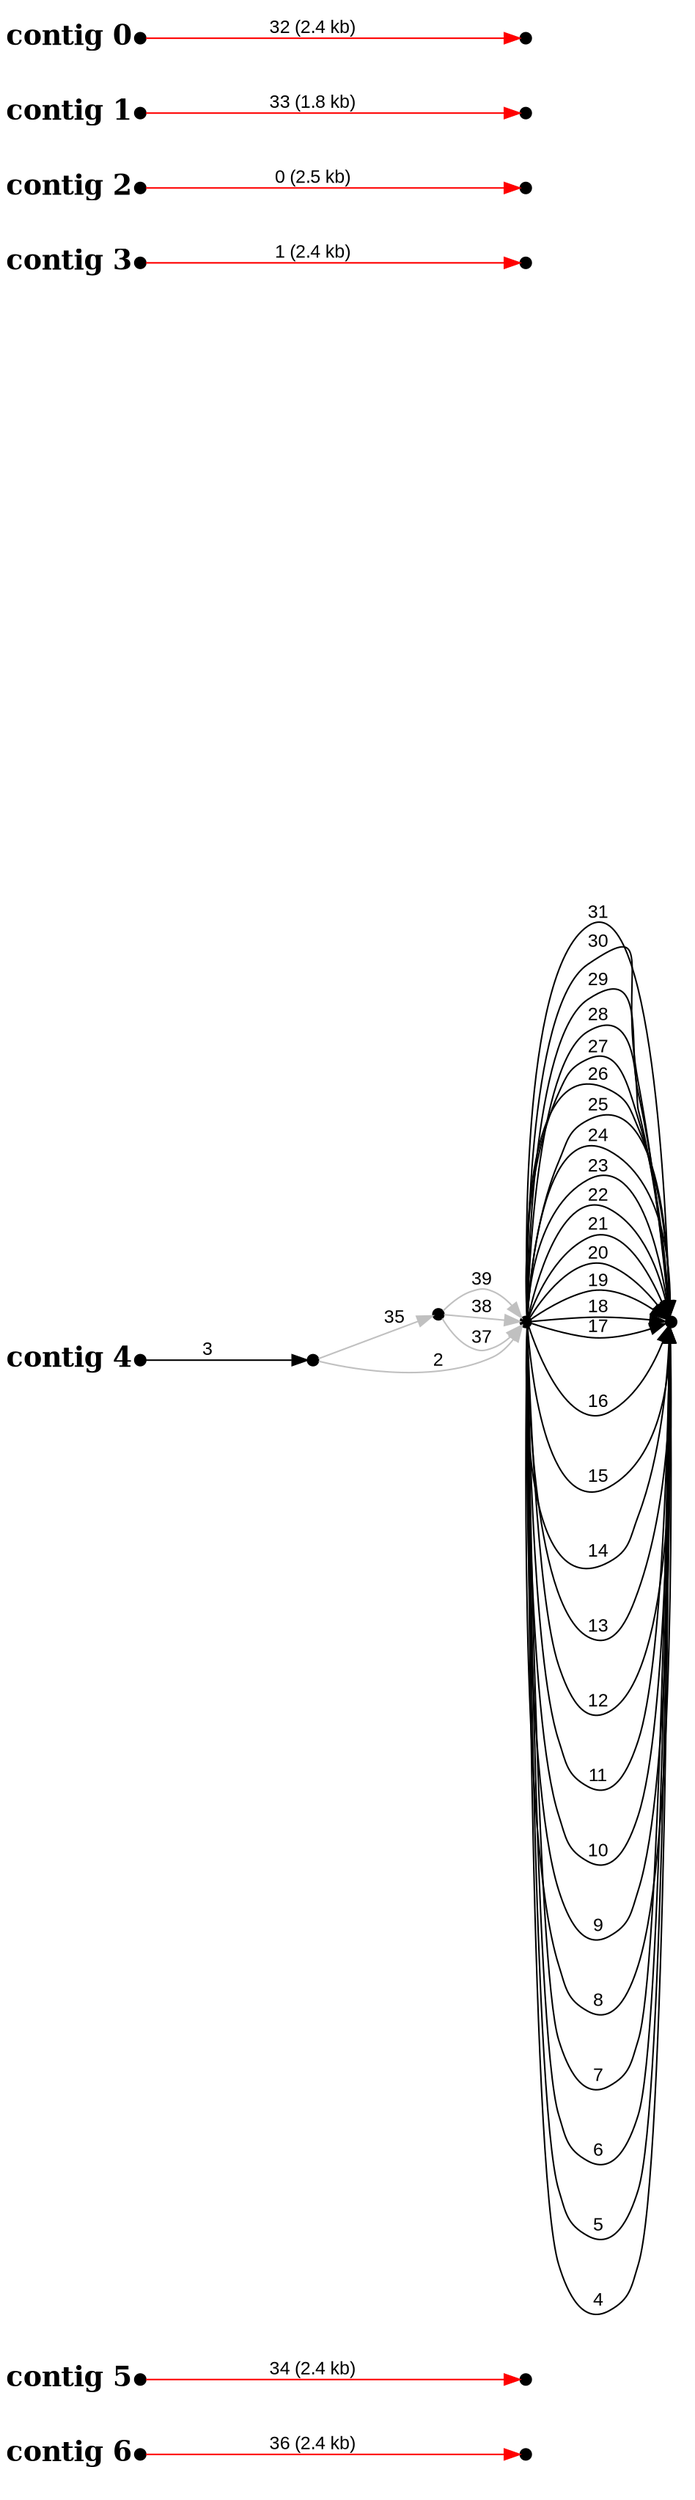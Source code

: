 digraph G {

node [width=0.1,height=0.1,fontsize=10,shape=point];
edge [fontsize=12,penwidth=1,arrowsize=1,fontname=Arial];
margin=1.0;
rankdir=LR;
labeljust=l;
margin=0;

subgraph cluster6 {
color=white;
14 -> 13 [minlen=4,color=red,label="36 (2.4 kb)",taillabel="contig 6",labelangle=180,weight=10000,labeldistance=5,labelfontsize=18,labelfontname="Times-Bold"];
}

subgraph cluster5 {
color=white;
10 -> 9 [minlen=4,color=red,label="34 (2.4 kb)",taillabel="contig 5",labelangle=180,weight=10000,labeldistance=5,labelfontsize=18,labelfontname="Times-Bold"];
}

subgraph cluster4 {
color=white;
8 -> 7 [minlen=2,color=black,label="4"];
8 -> 7 [minlen=2,color=black,label="5"];
8 -> 7 [minlen=2,color=black,label="6"];
8 -> 7 [minlen=2,color=black,label="7"];
8 -> 7 [minlen=2,color=black,label="8"];
8 -> 7 [minlen=2,color=black,label="9"];
8 -> 7 [minlen=2,color=black,label="10"];
8 -> 7 [minlen=2,color=black,label="11"];
8 -> 7 [minlen=2,color=black,label="12"];
8 -> 7 [minlen=2,color=black,label="13"];
8 -> 7 [minlen=2,color=black,label="14"];
8 -> 7 [minlen=2,color=black,label="15"];
8 -> 7 [minlen=2,color=black,label="16"];
8 -> 7 [minlen=2,color=black,label="17"];
8 -> 7 [minlen=2,color=black,label="18"];
8 -> 7 [minlen=2,color=black,label="19"];
8 -> 7 [minlen=2,color=black,label="20"];
8 -> 7 [minlen=2,color=black,label="21"];
8 -> 7 [minlen=2,color=black,label="22"];
8 -> 7 [minlen=2,color=black,label="23"];
8 -> 7 [minlen=2,color=black,label="24"];
8 -> 7 [minlen=2,color=black,label="25"];
8 -> 7 [minlen=2,color=black,label="26"];
8 -> 7 [minlen=2,color=black,label="27"];
8 -> 7 [minlen=2,color=black,label="28"];
8 -> 7 [minlen=2,color=black,label="29"];
8 -> 7 [minlen=2,color=black,label="30"];
8 -> 7 [minlen=2,color=black,label="31"];
11 -> 8 [minlen=1,color=gray,label="37"];
11 -> 8 [minlen=1,color=gray,label="38"];
11 -> 8 [minlen=1,color=gray,label="39"];
12 -> 8 [minlen=1,color=gray,label="2"];
12 -> 11 [minlen=1,color=gray,label="35"];
16 -> 12 [minlen=2,color=black,label="3",taillabel="contig 4",labelangle=180,weight=10000,labeldistance=5,labelfontsize=18,labelfontname="Times-Bold"];
}

subgraph cluster3 {
color=white;
5 -> 6 [minlen=4,color=red,label="1 (2.4 kb)",taillabel="contig 3",labelangle=180,weight=10000,labeldistance=5,labelfontsize=18,labelfontname="Times-Bold"];
}

subgraph cluster2 {
color=white;
4 -> 3 [minlen=4,color=red,label="0 (2.5 kb)",taillabel="contig 2",labelangle=180,weight=10000,labeldistance=5,labelfontsize=18,labelfontname="Times-Bold"];
}

subgraph cluster1 {
color=white;
1 -> 2 [minlen=4,color=red,label="33 (1.8 kb)",taillabel="contig 1",labelangle=180,weight=10000,labeldistance=5,labelfontsize=18,labelfontname="Times-Bold"];
}

subgraph cluster0 {
color=white;
0 -> 15 [minlen=4,color=red,label="32 (2.4 kb)",taillabel="contig 0",labelangle=180,weight=10000,labeldistance=5,labelfontsize=18,labelfontname="Times-Bold"];
}

}
#done

